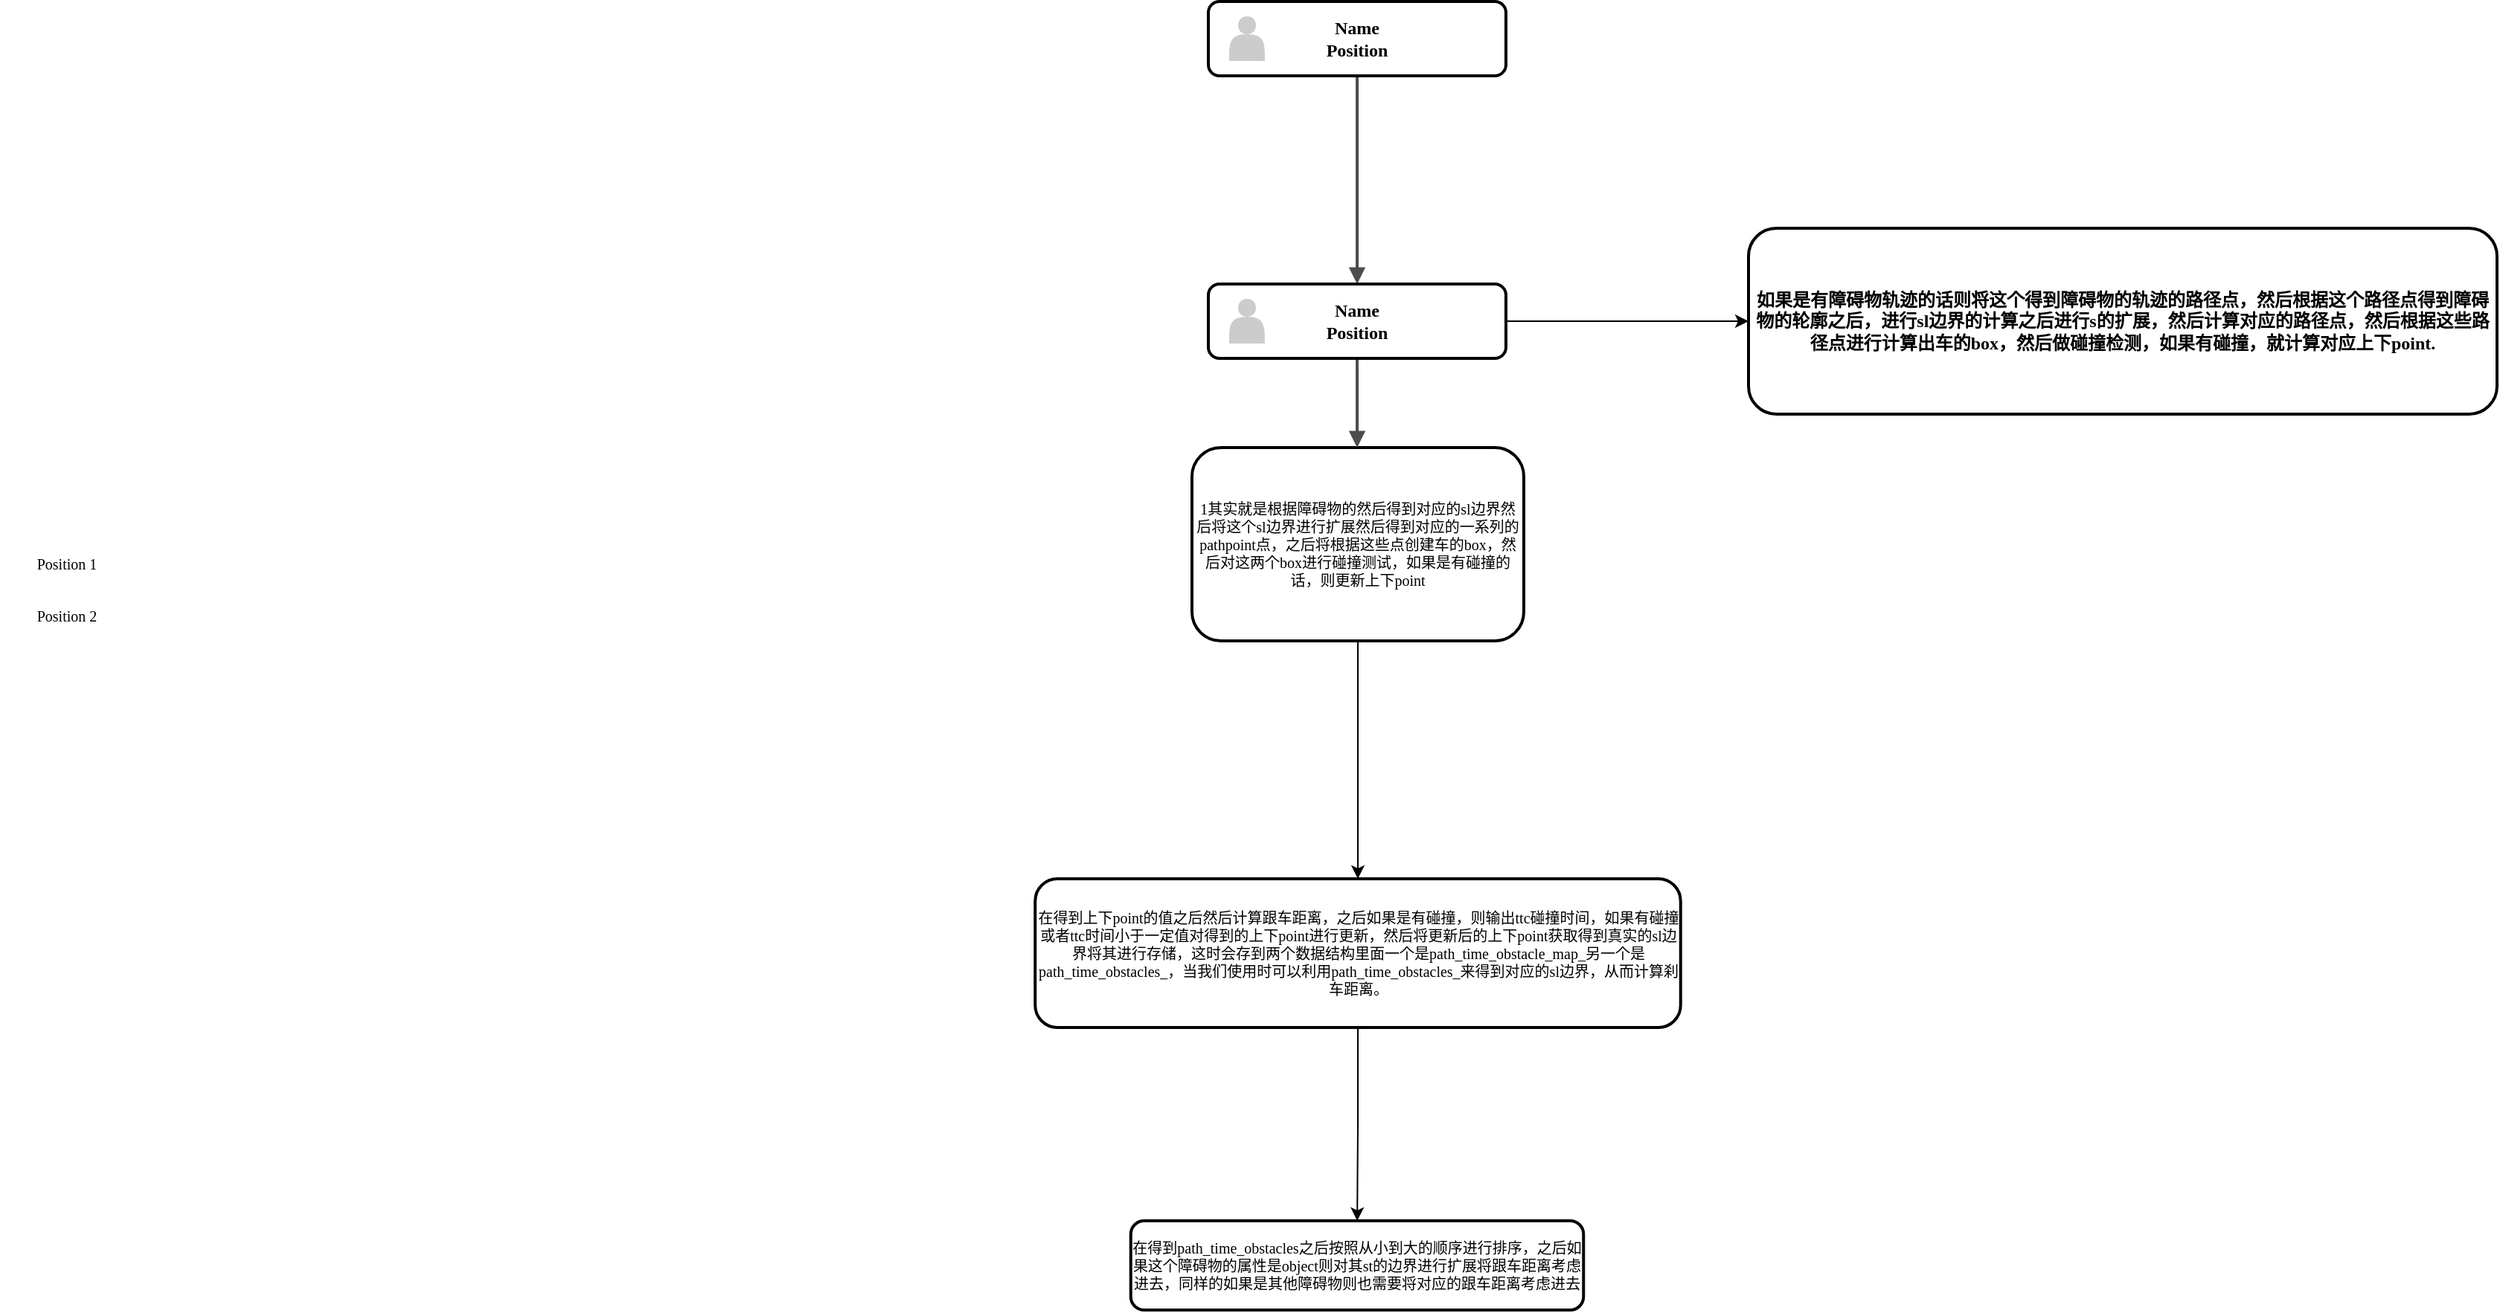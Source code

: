 <mxfile version="20.6.2" type="github">
  <diagram name="Page-1" id="19d8dcba-68ad-dc05-1034-9cf7b2a963f6">
    <mxGraphModel dx="2230" dy="1133" grid="1" gridSize="10" guides="1" tooltips="1" connect="1" arrows="1" fold="1" page="1" pageScale="1" pageWidth="1100" pageHeight="850" background="none" math="0" shadow="0">
      <root>
        <mxCell id="0" />
        <mxCell id="1" parent="0" />
        <mxCell id="ttnFgEQTrTI2kYRDcvVG-5" value="" style="edgeStyle=orthogonalEdgeStyle;rounded=0;orthogonalLoop=1;jettySize=auto;html=1;" edge="1" parent="1" source="218ae93e1282097f-24" target="ttnFgEQTrTI2kYRDcvVG-4">
          <mxGeometry relative="1" as="geometry" />
        </mxCell>
        <mxCell id="218ae93e1282097f-24" value="1其实就是根据障碍物的然后得到对应的sl边界然后将这个sl边界进行扩展然后得到对应的一系列的pathpoint点，之后将根据这些点创建车的box，然后对这两个box进行碰撞测试，如果是有碰撞的话，则更新上下point" style="whiteSpace=wrap;html=1;rounded=1;shadow=0;comic=0;strokeWidth=2;fontFamily=Verdana;align=center;fontSize=10;" parent="1" vertex="1">
          <mxGeometry x="876" y="440" width="223" height="130" as="geometry" />
        </mxCell>
        <mxCell id="218ae93e1282097f-42" value="" style="edgeStyle=orthogonalEdgeStyle;rounded=1;html=1;labelBackgroundColor=none;endArrow=block;endFill=1;strokeColor=#4D4D4D;strokeWidth=2;fontFamily=Verdana;fontSize=12;fontStyle=1" parent="1" source="6257edae8c83ed4a-1" target="6257edae8c83ed4a-12" edge="1">
          <mxGeometry relative="1" as="geometry" />
        </mxCell>
        <mxCell id="218ae93e1282097f-51" value="" style="edgeStyle=elbowEdgeStyle;rounded=1;html=1;labelBackgroundColor=none;endArrow=block;endFill=1;strokeColor=#4D4D4D;strokeWidth=2;fontFamily=Verdana;fontSize=10;" parent="1" source="6257edae8c83ed4a-12" target="218ae93e1282097f-24" edge="1">
          <mxGeometry relative="1" as="geometry" />
        </mxCell>
        <mxCell id="218ae93e1282097f-55" value="Position 1" style="text;html=1;strokeColor=none;fillColor=none;align=center;verticalAlign=middle;whiteSpace=wrap;rounded=1;shadow=0;comic=0;fontFamily=Verdana;fontSize=10;" parent="1" vertex="1">
          <mxGeometry x="75" y="505" width="90" height="25" as="geometry" />
        </mxCell>
        <mxCell id="218ae93e1282097f-58" value="Position 2" style="text;html=1;strokeColor=none;fillColor=none;align=center;verticalAlign=middle;whiteSpace=wrap;rounded=1;shadow=0;comic=0;fontFamily=Verdana;fontSize=10;" parent="1" vertex="1">
          <mxGeometry x="75" y="540" width="90" height="25" as="geometry" />
        </mxCell>
        <mxCell id="ttnFgEQTrTI2kYRDcvVG-3" value="" style="edgeStyle=orthogonalEdgeStyle;rounded=0;orthogonalLoop=1;jettySize=auto;html=1;" edge="1" parent="1" source="6257edae8c83ed4a-12" target="ttnFgEQTrTI2kYRDcvVG-2">
          <mxGeometry relative="1" as="geometry" />
        </mxCell>
        <mxCell id="6257edae8c83ed4a-12" value="Name&lt;div&gt;&lt;span&gt;Position&lt;/span&gt;&lt;/div&gt;" style="whiteSpace=wrap;html=1;rounded=1;shadow=0;comic=0;strokeWidth=2;fontFamily=Verdana;align=center;fontSize=12;fontStyle=1" parent="1" vertex="1">
          <mxGeometry x="887" y="330" width="200" height="50" as="geometry" />
        </mxCell>
        <mxCell id="6257edae8c83ed4a-13" value="" style="shape=actor;whiteSpace=wrap;html=1;rounded=0;shadow=0;comic=0;strokeWidth=1;fillColor=#CCCCCC;fontFamily=Verdana;align=center;strokeColor=none;fontSize=12;fontStyle=1" parent="1" vertex="1">
          <mxGeometry x="901" y="340" width="24" height="30" as="geometry" />
        </mxCell>
        <mxCell id="6257edae8c83ed4a-1" value="Name&lt;div&gt;&lt;span&gt;Position&lt;/span&gt;&lt;/div&gt;" style="whiteSpace=wrap;html=1;rounded=1;shadow=0;comic=0;strokeWidth=2;fontFamily=Verdana;align=center;fontSize=12;fontStyle=1" parent="1" vertex="1">
          <mxGeometry x="887" y="140" width="200" height="50" as="geometry" />
        </mxCell>
        <mxCell id="6257edae8c83ed4a-2" value="" style="shape=actor;whiteSpace=wrap;html=1;rounded=0;shadow=0;comic=0;strokeWidth=1;fillColor=#CCCCCC;fontFamily=Verdana;align=center;strokeColor=none;fontSize=12;fontStyle=1" parent="1" vertex="1">
          <mxGeometry x="901" y="150" width="24" height="30" as="geometry" />
        </mxCell>
        <mxCell id="ttnFgEQTrTI2kYRDcvVG-2" value="如果是有障碍物轨迹的话则将这个得到障碍物的轨迹的路径点，然后根据这个路径点得到障碍物的轮廓之后，进行sl边界的计算之后进行s的扩展，然后计算对应的路径点，然后根据这些路径点进行计算出车的box，然后做碰撞检测，如果有碰撞，就计算对应上下point." style="whiteSpace=wrap;html=1;fontFamily=Verdana;rounded=1;shadow=0;comic=0;strokeWidth=2;fontStyle=1;" vertex="1" parent="1">
          <mxGeometry x="1250" y="292.5" width="503" height="125" as="geometry" />
        </mxCell>
        <mxCell id="ttnFgEQTrTI2kYRDcvVG-10" value="" style="edgeStyle=orthogonalEdgeStyle;rounded=0;orthogonalLoop=1;jettySize=auto;html=1;" edge="1" parent="1" source="ttnFgEQTrTI2kYRDcvVG-4" target="ttnFgEQTrTI2kYRDcvVG-9">
          <mxGeometry relative="1" as="geometry" />
        </mxCell>
        <mxCell id="ttnFgEQTrTI2kYRDcvVG-4" value="在得到上下point的值之后然后计算跟车距离，之后如果是有碰撞，则输出ttc碰撞时间，如果有碰撞或者ttc时间小于一定值对得到的上下point进行更新，然后将更新后的上下point获取得到真实的sl边界将其进行存储，这时会存到两个数据结构里面一个是path_time_obstacle_map_另一个是path_time_obstacles_，当我们使用时可以利用path_time_obstacles_来得到对应的sl边界，从而计算刹车距离。" style="whiteSpace=wrap;html=1;fontSize=10;fontFamily=Verdana;rounded=1;shadow=0;comic=0;strokeWidth=2;" vertex="1" parent="1">
          <mxGeometry x="770.63" y="730" width="433.75" height="100" as="geometry" />
        </mxCell>
        <mxCell id="ttnFgEQTrTI2kYRDcvVG-9" value="在得到path_time_obstacles之后按照从小到大的顺序进行排序，之后如果这个障碍物的属性是object则对其st的边界进行扩展将跟车距离考虑进去，同样的如果是其他障碍物则也需要将对应的跟车距离考虑进去" style="whiteSpace=wrap;html=1;fontSize=10;fontFamily=Verdana;rounded=1;shadow=0;comic=0;strokeWidth=2;" vertex="1" parent="1">
          <mxGeometry x="834.88" y="960" width="304.25" height="60" as="geometry" />
        </mxCell>
      </root>
    </mxGraphModel>
  </diagram>
</mxfile>
